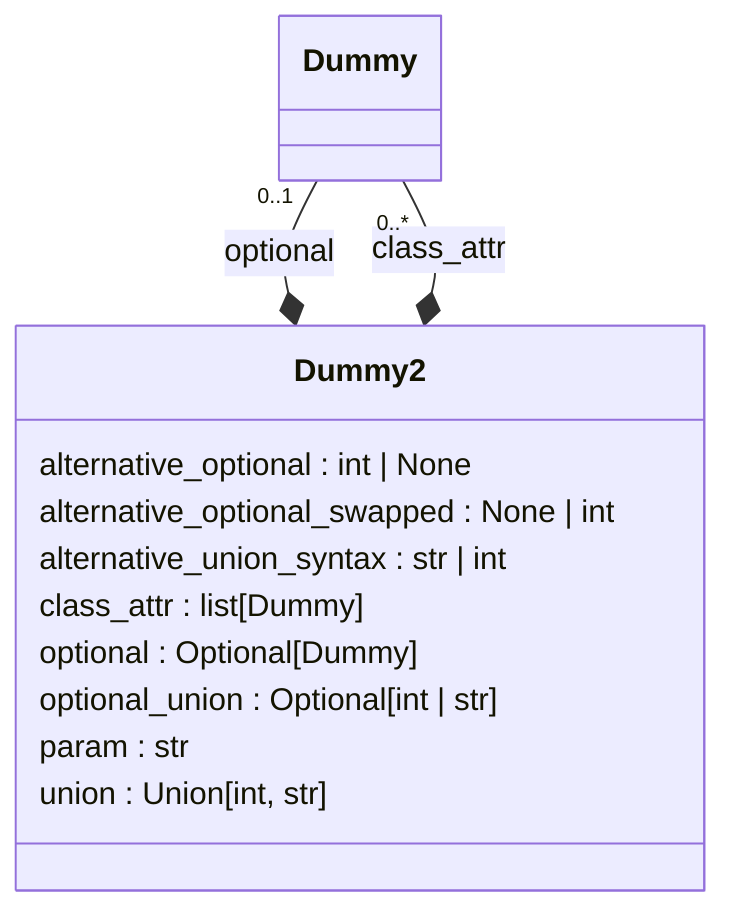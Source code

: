 classDiagram
  class Dummy {
  }
  class Dummy2 {
    alternative_optional : int | None
    alternative_optional_swapped : None | int
    alternative_union_syntax : str | int
    class_attr : list[Dummy]
    optional : Optional[Dummy]
    optional_union : Optional[int | str]
    param : str
    union : Union[int, str]
  }
  Dummy "0..1" --* Dummy2 : optional
  Dummy "0..*" --* Dummy2 : class_attr